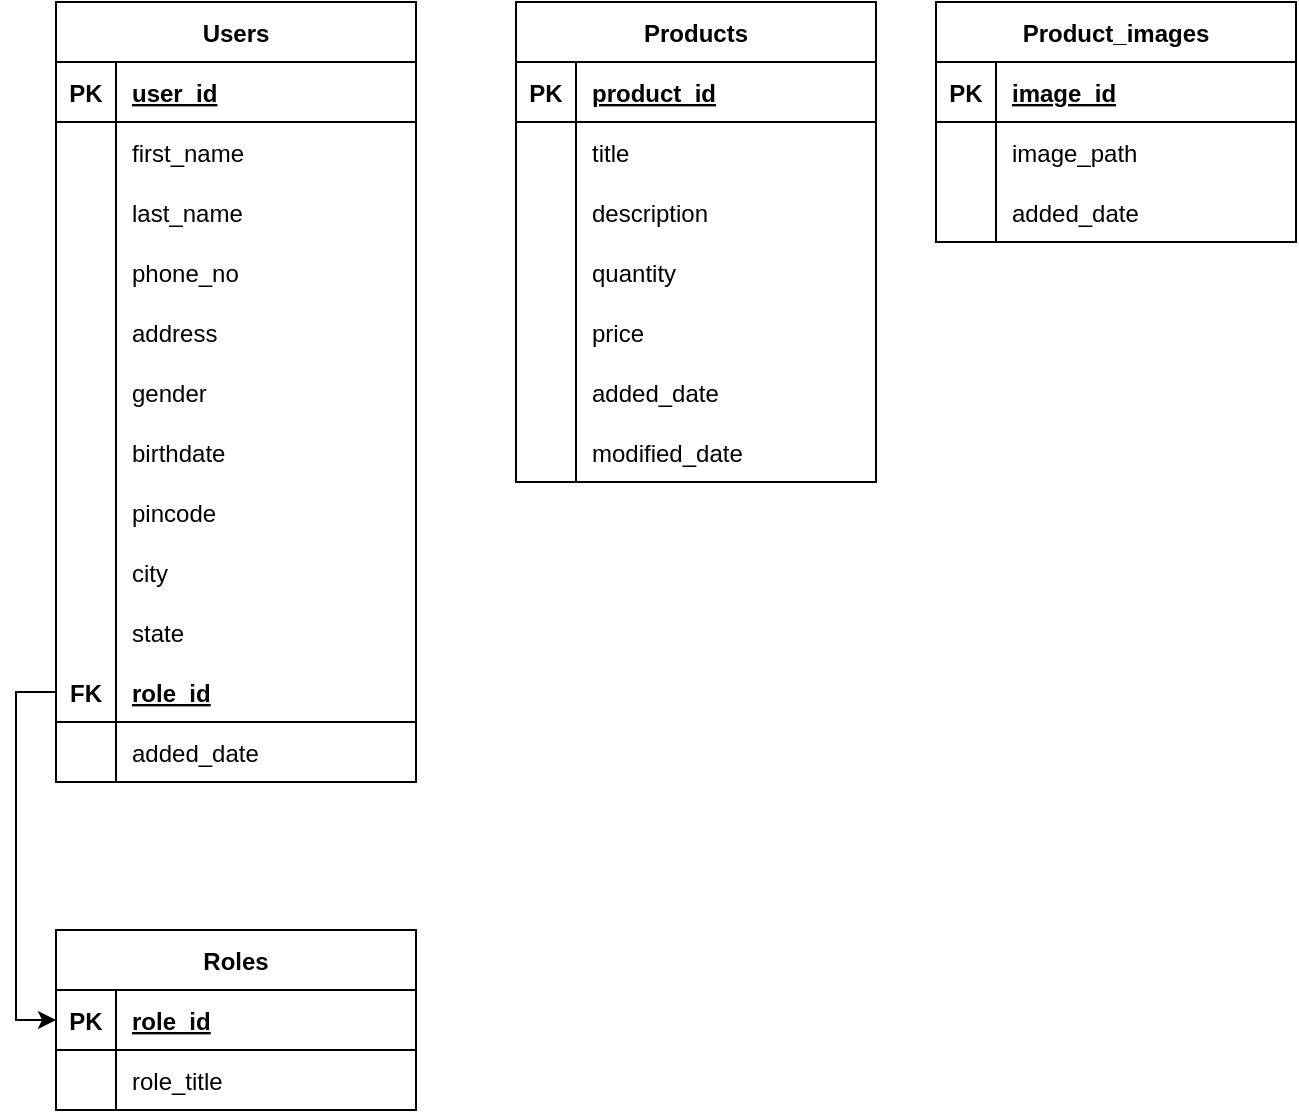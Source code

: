 <mxfile version="20.5.3" type="github" pages="4">
  <diagram id="9nHX6-15RDaOJBFXEFYL" name="er_Diagram">
    <mxGraphModel dx="836" dy="474" grid="1" gridSize="10" guides="1" tooltips="1" connect="1" arrows="1" fold="1" page="1" pageScale="1" pageWidth="827" pageHeight="1169" math="0" shadow="0">
      <root>
        <mxCell id="0" />
        <mxCell id="1" parent="0" />
        <mxCell id="vWHrh7-8iROJhTUOsfmW-1" value="Users" style="shape=table;startSize=30;container=1;collapsible=1;childLayout=tableLayout;fixedRows=1;rowLines=0;fontStyle=1;align=center;resizeLast=1;" parent="1" vertex="1">
          <mxGeometry x="30" y="30" width="180" height="390" as="geometry">
            <mxRectangle x="110" y="110" width="70" height="30" as="alternateBounds" />
          </mxGeometry>
        </mxCell>
        <mxCell id="vWHrh7-8iROJhTUOsfmW-2" value="" style="shape=tableRow;horizontal=0;startSize=0;swimlaneHead=0;swimlaneBody=0;fillColor=none;collapsible=0;dropTarget=0;points=[[0,0.5],[1,0.5]];portConstraint=eastwest;top=0;left=0;right=0;bottom=1;" parent="vWHrh7-8iROJhTUOsfmW-1" vertex="1">
          <mxGeometry y="30" width="180" height="30" as="geometry" />
        </mxCell>
        <mxCell id="vWHrh7-8iROJhTUOsfmW-3" value="PK" style="shape=partialRectangle;connectable=0;fillColor=none;top=0;left=0;bottom=0;right=0;fontStyle=1;overflow=hidden;" parent="vWHrh7-8iROJhTUOsfmW-2" vertex="1">
          <mxGeometry width="30" height="30" as="geometry">
            <mxRectangle width="30" height="30" as="alternateBounds" />
          </mxGeometry>
        </mxCell>
        <mxCell id="vWHrh7-8iROJhTUOsfmW-4" value="user_id" style="shape=partialRectangle;connectable=0;fillColor=none;top=0;left=0;bottom=0;right=0;align=left;spacingLeft=6;fontStyle=5;overflow=hidden;" parent="vWHrh7-8iROJhTUOsfmW-2" vertex="1">
          <mxGeometry x="30" width="150" height="30" as="geometry">
            <mxRectangle width="150" height="30" as="alternateBounds" />
          </mxGeometry>
        </mxCell>
        <mxCell id="vWHrh7-8iROJhTUOsfmW-5" value="" style="shape=tableRow;horizontal=0;startSize=0;swimlaneHead=0;swimlaneBody=0;fillColor=none;collapsible=0;dropTarget=0;points=[[0,0.5],[1,0.5]];portConstraint=eastwest;top=0;left=0;right=0;bottom=0;" parent="vWHrh7-8iROJhTUOsfmW-1" vertex="1">
          <mxGeometry y="60" width="180" height="30" as="geometry" />
        </mxCell>
        <mxCell id="vWHrh7-8iROJhTUOsfmW-6" value="" style="shape=partialRectangle;connectable=0;fillColor=none;top=0;left=0;bottom=0;right=0;editable=1;overflow=hidden;" parent="vWHrh7-8iROJhTUOsfmW-5" vertex="1">
          <mxGeometry width="30" height="30" as="geometry">
            <mxRectangle width="30" height="30" as="alternateBounds" />
          </mxGeometry>
        </mxCell>
        <mxCell id="vWHrh7-8iROJhTUOsfmW-7" value="first_name" style="shape=partialRectangle;connectable=0;fillColor=none;top=0;left=0;bottom=0;right=0;align=left;spacingLeft=6;overflow=hidden;" parent="vWHrh7-8iROJhTUOsfmW-5" vertex="1">
          <mxGeometry x="30" width="150" height="30" as="geometry">
            <mxRectangle width="150" height="30" as="alternateBounds" />
          </mxGeometry>
        </mxCell>
        <mxCell id="vWHrh7-8iROJhTUOsfmW-8" value="" style="shape=tableRow;horizontal=0;startSize=0;swimlaneHead=0;swimlaneBody=0;fillColor=none;collapsible=0;dropTarget=0;points=[[0,0.5],[1,0.5]];portConstraint=eastwest;top=0;left=0;right=0;bottom=0;" parent="vWHrh7-8iROJhTUOsfmW-1" vertex="1">
          <mxGeometry y="90" width="180" height="30" as="geometry" />
        </mxCell>
        <mxCell id="vWHrh7-8iROJhTUOsfmW-9" value="" style="shape=partialRectangle;connectable=0;fillColor=none;top=0;left=0;bottom=0;right=0;editable=1;overflow=hidden;" parent="vWHrh7-8iROJhTUOsfmW-8" vertex="1">
          <mxGeometry width="30" height="30" as="geometry">
            <mxRectangle width="30" height="30" as="alternateBounds" />
          </mxGeometry>
        </mxCell>
        <mxCell id="vWHrh7-8iROJhTUOsfmW-10" value="last_name" style="shape=partialRectangle;connectable=0;fillColor=none;top=0;left=0;bottom=0;right=0;align=left;spacingLeft=6;overflow=hidden;" parent="vWHrh7-8iROJhTUOsfmW-8" vertex="1">
          <mxGeometry x="30" width="150" height="30" as="geometry">
            <mxRectangle width="150" height="30" as="alternateBounds" />
          </mxGeometry>
        </mxCell>
        <mxCell id="vWHrh7-8iROJhTUOsfmW-11" value="" style="shape=tableRow;horizontal=0;startSize=0;swimlaneHead=0;swimlaneBody=0;fillColor=none;collapsible=0;dropTarget=0;points=[[0,0.5],[1,0.5]];portConstraint=eastwest;top=0;left=0;right=0;bottom=0;" parent="vWHrh7-8iROJhTUOsfmW-1" vertex="1">
          <mxGeometry y="120" width="180" height="30" as="geometry" />
        </mxCell>
        <mxCell id="vWHrh7-8iROJhTUOsfmW-12" value="" style="shape=partialRectangle;connectable=0;fillColor=none;top=0;left=0;bottom=0;right=0;editable=1;overflow=hidden;" parent="vWHrh7-8iROJhTUOsfmW-11" vertex="1">
          <mxGeometry width="30" height="30" as="geometry">
            <mxRectangle width="30" height="30" as="alternateBounds" />
          </mxGeometry>
        </mxCell>
        <mxCell id="vWHrh7-8iROJhTUOsfmW-13" value="phone_no" style="shape=partialRectangle;connectable=0;fillColor=none;top=0;left=0;bottom=0;right=0;align=left;spacingLeft=6;overflow=hidden;" parent="vWHrh7-8iROJhTUOsfmW-11" vertex="1">
          <mxGeometry x="30" width="150" height="30" as="geometry">
            <mxRectangle width="150" height="30" as="alternateBounds" />
          </mxGeometry>
        </mxCell>
        <mxCell id="SDmLWXA3ETPUyPEEkquH-2" value="" style="shape=tableRow;horizontal=0;startSize=0;swimlaneHead=0;swimlaneBody=0;fillColor=none;collapsible=0;dropTarget=0;points=[[0,0.5],[1,0.5]];portConstraint=eastwest;top=0;left=0;right=0;bottom=0;" vertex="1" parent="vWHrh7-8iROJhTUOsfmW-1">
          <mxGeometry y="150" width="180" height="30" as="geometry" />
        </mxCell>
        <mxCell id="SDmLWXA3ETPUyPEEkquH-3" value="" style="shape=partialRectangle;connectable=0;fillColor=none;top=0;left=0;bottom=0;right=0;editable=1;overflow=hidden;" vertex="1" parent="SDmLWXA3ETPUyPEEkquH-2">
          <mxGeometry width="30" height="30" as="geometry">
            <mxRectangle width="30" height="30" as="alternateBounds" />
          </mxGeometry>
        </mxCell>
        <mxCell id="SDmLWXA3ETPUyPEEkquH-4" value="address" style="shape=partialRectangle;connectable=0;fillColor=none;top=0;left=0;bottom=0;right=0;align=left;spacingLeft=6;overflow=hidden;" vertex="1" parent="SDmLWXA3ETPUyPEEkquH-2">
          <mxGeometry x="30" width="150" height="30" as="geometry">
            <mxRectangle width="150" height="30" as="alternateBounds" />
          </mxGeometry>
        </mxCell>
        <mxCell id="SDmLWXA3ETPUyPEEkquH-8" value="" style="shape=tableRow;horizontal=0;startSize=0;swimlaneHead=0;swimlaneBody=0;fillColor=none;collapsible=0;dropTarget=0;points=[[0,0.5],[1,0.5]];portConstraint=eastwest;top=0;left=0;right=0;bottom=0;" vertex="1" parent="vWHrh7-8iROJhTUOsfmW-1">
          <mxGeometry y="180" width="180" height="30" as="geometry" />
        </mxCell>
        <mxCell id="SDmLWXA3ETPUyPEEkquH-9" value="" style="shape=partialRectangle;connectable=0;fillColor=none;top=0;left=0;bottom=0;right=0;editable=1;overflow=hidden;" vertex="1" parent="SDmLWXA3ETPUyPEEkquH-8">
          <mxGeometry width="30" height="30" as="geometry">
            <mxRectangle width="30" height="30" as="alternateBounds" />
          </mxGeometry>
        </mxCell>
        <mxCell id="SDmLWXA3ETPUyPEEkquH-10" value="gender" style="shape=partialRectangle;connectable=0;fillColor=none;top=0;left=0;bottom=0;right=0;align=left;spacingLeft=6;overflow=hidden;" vertex="1" parent="SDmLWXA3ETPUyPEEkquH-8">
          <mxGeometry x="30" width="150" height="30" as="geometry">
            <mxRectangle width="150" height="30" as="alternateBounds" />
          </mxGeometry>
        </mxCell>
        <mxCell id="SDmLWXA3ETPUyPEEkquH-5" value="" style="shape=tableRow;horizontal=0;startSize=0;swimlaneHead=0;swimlaneBody=0;fillColor=none;collapsible=0;dropTarget=0;points=[[0,0.5],[1,0.5]];portConstraint=eastwest;top=0;left=0;right=0;bottom=0;" vertex="1" parent="vWHrh7-8iROJhTUOsfmW-1">
          <mxGeometry y="210" width="180" height="30" as="geometry" />
        </mxCell>
        <mxCell id="SDmLWXA3ETPUyPEEkquH-6" value="" style="shape=partialRectangle;connectable=0;fillColor=none;top=0;left=0;bottom=0;right=0;editable=1;overflow=hidden;" vertex="1" parent="SDmLWXA3ETPUyPEEkquH-5">
          <mxGeometry width="30" height="30" as="geometry">
            <mxRectangle width="30" height="30" as="alternateBounds" />
          </mxGeometry>
        </mxCell>
        <mxCell id="SDmLWXA3ETPUyPEEkquH-7" value="birthdate" style="shape=partialRectangle;connectable=0;fillColor=none;top=0;left=0;bottom=0;right=0;align=left;spacingLeft=6;overflow=hidden;" vertex="1" parent="SDmLWXA3ETPUyPEEkquH-5">
          <mxGeometry x="30" width="150" height="30" as="geometry">
            <mxRectangle width="150" height="30" as="alternateBounds" />
          </mxGeometry>
        </mxCell>
        <mxCell id="SDmLWXA3ETPUyPEEkquH-11" value="" style="shape=tableRow;horizontal=0;startSize=0;swimlaneHead=0;swimlaneBody=0;fillColor=none;collapsible=0;dropTarget=0;points=[[0,0.5],[1,0.5]];portConstraint=eastwest;top=0;left=0;right=0;bottom=0;" vertex="1" parent="vWHrh7-8iROJhTUOsfmW-1">
          <mxGeometry y="240" width="180" height="30" as="geometry" />
        </mxCell>
        <mxCell id="SDmLWXA3ETPUyPEEkquH-12" value="" style="shape=partialRectangle;connectable=0;fillColor=none;top=0;left=0;bottom=0;right=0;editable=1;overflow=hidden;" vertex="1" parent="SDmLWXA3ETPUyPEEkquH-11">
          <mxGeometry width="30" height="30" as="geometry">
            <mxRectangle width="30" height="30" as="alternateBounds" />
          </mxGeometry>
        </mxCell>
        <mxCell id="SDmLWXA3ETPUyPEEkquH-13" value="pincode" style="shape=partialRectangle;connectable=0;fillColor=none;top=0;left=0;bottom=0;right=0;align=left;spacingLeft=6;overflow=hidden;" vertex="1" parent="SDmLWXA3ETPUyPEEkquH-11">
          <mxGeometry x="30" width="150" height="30" as="geometry">
            <mxRectangle width="150" height="30" as="alternateBounds" />
          </mxGeometry>
        </mxCell>
        <mxCell id="SDmLWXA3ETPUyPEEkquH-14" value="" style="shape=tableRow;horizontal=0;startSize=0;swimlaneHead=0;swimlaneBody=0;fillColor=none;collapsible=0;dropTarget=0;points=[[0,0.5],[1,0.5]];portConstraint=eastwest;top=0;left=0;right=0;bottom=0;" vertex="1" parent="vWHrh7-8iROJhTUOsfmW-1">
          <mxGeometry y="270" width="180" height="30" as="geometry" />
        </mxCell>
        <mxCell id="SDmLWXA3ETPUyPEEkquH-15" value="" style="shape=partialRectangle;connectable=0;fillColor=none;top=0;left=0;bottom=0;right=0;editable=1;overflow=hidden;" vertex="1" parent="SDmLWXA3ETPUyPEEkquH-14">
          <mxGeometry width="30" height="30" as="geometry">
            <mxRectangle width="30" height="30" as="alternateBounds" />
          </mxGeometry>
        </mxCell>
        <mxCell id="SDmLWXA3ETPUyPEEkquH-16" value="city" style="shape=partialRectangle;connectable=0;fillColor=none;top=0;left=0;bottom=0;right=0;align=left;spacingLeft=6;overflow=hidden;" vertex="1" parent="SDmLWXA3ETPUyPEEkquH-14">
          <mxGeometry x="30" width="150" height="30" as="geometry">
            <mxRectangle width="150" height="30" as="alternateBounds" />
          </mxGeometry>
        </mxCell>
        <mxCell id="SDmLWXA3ETPUyPEEkquH-17" value="" style="shape=tableRow;horizontal=0;startSize=0;swimlaneHead=0;swimlaneBody=0;fillColor=none;collapsible=0;dropTarget=0;points=[[0,0.5],[1,0.5]];portConstraint=eastwest;top=0;left=0;right=0;bottom=0;" vertex="1" parent="vWHrh7-8iROJhTUOsfmW-1">
          <mxGeometry y="300" width="180" height="30" as="geometry" />
        </mxCell>
        <mxCell id="SDmLWXA3ETPUyPEEkquH-18" value="" style="shape=partialRectangle;connectable=0;fillColor=none;top=0;left=0;bottom=0;right=0;editable=1;overflow=hidden;" vertex="1" parent="SDmLWXA3ETPUyPEEkquH-17">
          <mxGeometry width="30" height="30" as="geometry">
            <mxRectangle width="30" height="30" as="alternateBounds" />
          </mxGeometry>
        </mxCell>
        <mxCell id="SDmLWXA3ETPUyPEEkquH-19" value="state" style="shape=partialRectangle;connectable=0;fillColor=none;top=0;left=0;bottom=0;right=0;align=left;spacingLeft=6;overflow=hidden;" vertex="1" parent="SDmLWXA3ETPUyPEEkquH-17">
          <mxGeometry x="30" width="150" height="30" as="geometry">
            <mxRectangle width="150" height="30" as="alternateBounds" />
          </mxGeometry>
        </mxCell>
        <mxCell id="X00WKUbyIGYEGAhSZdhN-2" value="" style="shape=tableRow;horizontal=0;startSize=0;swimlaneHead=0;swimlaneBody=0;fillColor=none;collapsible=0;dropTarget=0;points=[[0,0.5],[1,0.5]];portConstraint=eastwest;top=0;left=0;right=0;bottom=1;" vertex="1" parent="vWHrh7-8iROJhTUOsfmW-1">
          <mxGeometry y="330" width="180" height="30" as="geometry" />
        </mxCell>
        <mxCell id="X00WKUbyIGYEGAhSZdhN-3" value="FK" style="shape=partialRectangle;connectable=0;fillColor=none;top=0;left=0;bottom=0;right=0;fontStyle=1;overflow=hidden;" vertex="1" parent="X00WKUbyIGYEGAhSZdhN-2">
          <mxGeometry width="30" height="30" as="geometry">
            <mxRectangle width="30" height="30" as="alternateBounds" />
          </mxGeometry>
        </mxCell>
        <mxCell id="X00WKUbyIGYEGAhSZdhN-4" value="role_id" style="shape=partialRectangle;connectable=0;fillColor=none;top=0;left=0;bottom=0;right=0;align=left;spacingLeft=6;fontStyle=5;overflow=hidden;" vertex="1" parent="X00WKUbyIGYEGAhSZdhN-2">
          <mxGeometry x="30" width="150" height="30" as="geometry">
            <mxRectangle width="150" height="30" as="alternateBounds" />
          </mxGeometry>
        </mxCell>
        <mxCell id="X00WKUbyIGYEGAhSZdhN-33" value="" style="shape=tableRow;horizontal=0;startSize=0;swimlaneHead=0;swimlaneBody=0;fillColor=none;collapsible=0;dropTarget=0;points=[[0,0.5],[1,0.5]];portConstraint=eastwest;top=0;left=0;right=0;bottom=0;" vertex="1" parent="vWHrh7-8iROJhTUOsfmW-1">
          <mxGeometry y="360" width="180" height="30" as="geometry" />
        </mxCell>
        <mxCell id="X00WKUbyIGYEGAhSZdhN-34" value="" style="shape=partialRectangle;connectable=0;fillColor=none;top=0;left=0;bottom=0;right=0;editable=1;overflow=hidden;" vertex="1" parent="X00WKUbyIGYEGAhSZdhN-33">
          <mxGeometry width="30" height="30" as="geometry">
            <mxRectangle width="30" height="30" as="alternateBounds" />
          </mxGeometry>
        </mxCell>
        <mxCell id="X00WKUbyIGYEGAhSZdhN-35" value="added_date" style="shape=partialRectangle;connectable=0;fillColor=none;top=0;left=0;bottom=0;right=0;align=left;spacingLeft=6;overflow=hidden;" vertex="1" parent="X00WKUbyIGYEGAhSZdhN-33">
          <mxGeometry x="30" width="150" height="30" as="geometry">
            <mxRectangle width="150" height="30" as="alternateBounds" />
          </mxGeometry>
        </mxCell>
        <mxCell id="SDmLWXA3ETPUyPEEkquH-20" value="Roles" style="shape=table;startSize=30;container=1;collapsible=1;childLayout=tableLayout;fixedRows=1;rowLines=0;fontStyle=1;align=center;resizeLast=1;" vertex="1" parent="1">
          <mxGeometry x="30" y="494" width="180" height="90" as="geometry">
            <mxRectangle x="110" y="110" width="70" height="30" as="alternateBounds" />
          </mxGeometry>
        </mxCell>
        <mxCell id="SDmLWXA3ETPUyPEEkquH-21" value="" style="shape=tableRow;horizontal=0;startSize=0;swimlaneHead=0;swimlaneBody=0;fillColor=none;collapsible=0;dropTarget=0;points=[[0,0.5],[1,0.5]];portConstraint=eastwest;top=0;left=0;right=0;bottom=1;" vertex="1" parent="SDmLWXA3ETPUyPEEkquH-20">
          <mxGeometry y="30" width="180" height="30" as="geometry" />
        </mxCell>
        <mxCell id="SDmLWXA3ETPUyPEEkquH-22" value="PK" style="shape=partialRectangle;connectable=0;fillColor=none;top=0;left=0;bottom=0;right=0;fontStyle=1;overflow=hidden;" vertex="1" parent="SDmLWXA3ETPUyPEEkquH-21">
          <mxGeometry width="30" height="30" as="geometry">
            <mxRectangle width="30" height="30" as="alternateBounds" />
          </mxGeometry>
        </mxCell>
        <mxCell id="SDmLWXA3ETPUyPEEkquH-23" value="role_id" style="shape=partialRectangle;connectable=0;fillColor=none;top=0;left=0;bottom=0;right=0;align=left;spacingLeft=6;fontStyle=5;overflow=hidden;" vertex="1" parent="SDmLWXA3ETPUyPEEkquH-21">
          <mxGeometry x="30" width="150" height="30" as="geometry">
            <mxRectangle width="150" height="30" as="alternateBounds" />
          </mxGeometry>
        </mxCell>
        <mxCell id="SDmLWXA3ETPUyPEEkquH-24" value="" style="shape=tableRow;horizontal=0;startSize=0;swimlaneHead=0;swimlaneBody=0;fillColor=none;collapsible=0;dropTarget=0;points=[[0,0.5],[1,0.5]];portConstraint=eastwest;top=0;left=0;right=0;bottom=0;" vertex="1" parent="SDmLWXA3ETPUyPEEkquH-20">
          <mxGeometry y="60" width="180" height="30" as="geometry" />
        </mxCell>
        <mxCell id="SDmLWXA3ETPUyPEEkquH-25" value="" style="shape=partialRectangle;connectable=0;fillColor=none;top=0;left=0;bottom=0;right=0;editable=1;overflow=hidden;" vertex="1" parent="SDmLWXA3ETPUyPEEkquH-24">
          <mxGeometry width="30" height="30" as="geometry">
            <mxRectangle width="30" height="30" as="alternateBounds" />
          </mxGeometry>
        </mxCell>
        <mxCell id="SDmLWXA3ETPUyPEEkquH-26" value="role_title" style="shape=partialRectangle;connectable=0;fillColor=none;top=0;left=0;bottom=0;right=0;align=left;spacingLeft=6;overflow=hidden;" vertex="1" parent="SDmLWXA3ETPUyPEEkquH-24">
          <mxGeometry x="30" width="150" height="30" as="geometry">
            <mxRectangle width="150" height="30" as="alternateBounds" />
          </mxGeometry>
        </mxCell>
        <mxCell id="X00WKUbyIGYEGAhSZdhN-7" style="edgeStyle=orthogonalEdgeStyle;rounded=0;orthogonalLoop=1;jettySize=auto;html=1;exitX=0;exitY=0.5;exitDx=0;exitDy=0;entryX=0;entryY=0.5;entryDx=0;entryDy=0;" edge="1" parent="1" source="X00WKUbyIGYEGAhSZdhN-2" target="SDmLWXA3ETPUyPEEkquH-21">
          <mxGeometry relative="1" as="geometry" />
        </mxCell>
        <mxCell id="X00WKUbyIGYEGAhSZdhN-8" value="Products" style="shape=table;startSize=30;container=1;collapsible=1;childLayout=tableLayout;fixedRows=1;rowLines=0;fontStyle=1;align=center;resizeLast=1;" vertex="1" parent="1">
          <mxGeometry x="260" y="30" width="180" height="240" as="geometry">
            <mxRectangle x="110" y="110" width="70" height="30" as="alternateBounds" />
          </mxGeometry>
        </mxCell>
        <mxCell id="X00WKUbyIGYEGAhSZdhN-9" value="" style="shape=tableRow;horizontal=0;startSize=0;swimlaneHead=0;swimlaneBody=0;fillColor=none;collapsible=0;dropTarget=0;points=[[0,0.5],[1,0.5]];portConstraint=eastwest;top=0;left=0;right=0;bottom=1;" vertex="1" parent="X00WKUbyIGYEGAhSZdhN-8">
          <mxGeometry y="30" width="180" height="30" as="geometry" />
        </mxCell>
        <mxCell id="X00WKUbyIGYEGAhSZdhN-10" value="PK" style="shape=partialRectangle;connectable=0;fillColor=none;top=0;left=0;bottom=0;right=0;fontStyle=1;overflow=hidden;" vertex="1" parent="X00WKUbyIGYEGAhSZdhN-9">
          <mxGeometry width="30" height="30" as="geometry">
            <mxRectangle width="30" height="30" as="alternateBounds" />
          </mxGeometry>
        </mxCell>
        <mxCell id="X00WKUbyIGYEGAhSZdhN-11" value="product_id" style="shape=partialRectangle;connectable=0;fillColor=none;top=0;left=0;bottom=0;right=0;align=left;spacingLeft=6;fontStyle=5;overflow=hidden;" vertex="1" parent="X00WKUbyIGYEGAhSZdhN-9">
          <mxGeometry x="30" width="150" height="30" as="geometry">
            <mxRectangle width="150" height="30" as="alternateBounds" />
          </mxGeometry>
        </mxCell>
        <mxCell id="X00WKUbyIGYEGAhSZdhN-12" value="" style="shape=tableRow;horizontal=0;startSize=0;swimlaneHead=0;swimlaneBody=0;fillColor=none;collapsible=0;dropTarget=0;points=[[0,0.5],[1,0.5]];portConstraint=eastwest;top=0;left=0;right=0;bottom=0;" vertex="1" parent="X00WKUbyIGYEGAhSZdhN-8">
          <mxGeometry y="60" width="180" height="30" as="geometry" />
        </mxCell>
        <mxCell id="X00WKUbyIGYEGAhSZdhN-13" value="" style="shape=partialRectangle;connectable=0;fillColor=none;top=0;left=0;bottom=0;right=0;editable=1;overflow=hidden;" vertex="1" parent="X00WKUbyIGYEGAhSZdhN-12">
          <mxGeometry width="30" height="30" as="geometry">
            <mxRectangle width="30" height="30" as="alternateBounds" />
          </mxGeometry>
        </mxCell>
        <mxCell id="X00WKUbyIGYEGAhSZdhN-14" value="title" style="shape=partialRectangle;connectable=0;fillColor=none;top=0;left=0;bottom=0;right=0;align=left;spacingLeft=6;overflow=hidden;" vertex="1" parent="X00WKUbyIGYEGAhSZdhN-12">
          <mxGeometry x="30" width="150" height="30" as="geometry">
            <mxRectangle width="150" height="30" as="alternateBounds" />
          </mxGeometry>
        </mxCell>
        <mxCell id="X00WKUbyIGYEGAhSZdhN-15" value="" style="shape=tableRow;horizontal=0;startSize=0;swimlaneHead=0;swimlaneBody=0;fillColor=none;collapsible=0;dropTarget=0;points=[[0,0.5],[1,0.5]];portConstraint=eastwest;top=0;left=0;right=0;bottom=0;" vertex="1" parent="X00WKUbyIGYEGAhSZdhN-8">
          <mxGeometry y="90" width="180" height="30" as="geometry" />
        </mxCell>
        <mxCell id="X00WKUbyIGYEGAhSZdhN-16" value="" style="shape=partialRectangle;connectable=0;fillColor=none;top=0;left=0;bottom=0;right=0;editable=1;overflow=hidden;" vertex="1" parent="X00WKUbyIGYEGAhSZdhN-15">
          <mxGeometry width="30" height="30" as="geometry">
            <mxRectangle width="30" height="30" as="alternateBounds" />
          </mxGeometry>
        </mxCell>
        <mxCell id="X00WKUbyIGYEGAhSZdhN-17" value="description" style="shape=partialRectangle;connectable=0;fillColor=none;top=0;left=0;bottom=0;right=0;align=left;spacingLeft=6;overflow=hidden;" vertex="1" parent="X00WKUbyIGYEGAhSZdhN-15">
          <mxGeometry x="30" width="150" height="30" as="geometry">
            <mxRectangle width="150" height="30" as="alternateBounds" />
          </mxGeometry>
        </mxCell>
        <mxCell id="X00WKUbyIGYEGAhSZdhN-21" value="" style="shape=tableRow;horizontal=0;startSize=0;swimlaneHead=0;swimlaneBody=0;fillColor=none;collapsible=0;dropTarget=0;points=[[0,0.5],[1,0.5]];portConstraint=eastwest;top=0;left=0;right=0;bottom=0;" vertex="1" parent="X00WKUbyIGYEGAhSZdhN-8">
          <mxGeometry y="120" width="180" height="30" as="geometry" />
        </mxCell>
        <mxCell id="X00WKUbyIGYEGAhSZdhN-22" value="" style="shape=partialRectangle;connectable=0;fillColor=none;top=0;left=0;bottom=0;right=0;editable=1;overflow=hidden;" vertex="1" parent="X00WKUbyIGYEGAhSZdhN-21">
          <mxGeometry width="30" height="30" as="geometry">
            <mxRectangle width="30" height="30" as="alternateBounds" />
          </mxGeometry>
        </mxCell>
        <mxCell id="X00WKUbyIGYEGAhSZdhN-23" value="quantity" style="shape=partialRectangle;connectable=0;fillColor=none;top=0;left=0;bottom=0;right=0;align=left;spacingLeft=6;overflow=hidden;" vertex="1" parent="X00WKUbyIGYEGAhSZdhN-21">
          <mxGeometry x="30" width="150" height="30" as="geometry">
            <mxRectangle width="150" height="30" as="alternateBounds" />
          </mxGeometry>
        </mxCell>
        <mxCell id="X00WKUbyIGYEGAhSZdhN-24" value="" style="shape=tableRow;horizontal=0;startSize=0;swimlaneHead=0;swimlaneBody=0;fillColor=none;collapsible=0;dropTarget=0;points=[[0,0.5],[1,0.5]];portConstraint=eastwest;top=0;left=0;right=0;bottom=0;" vertex="1" parent="X00WKUbyIGYEGAhSZdhN-8">
          <mxGeometry y="150" width="180" height="30" as="geometry" />
        </mxCell>
        <mxCell id="X00WKUbyIGYEGAhSZdhN-25" value="" style="shape=partialRectangle;connectable=0;fillColor=none;top=0;left=0;bottom=0;right=0;editable=1;overflow=hidden;" vertex="1" parent="X00WKUbyIGYEGAhSZdhN-24">
          <mxGeometry width="30" height="30" as="geometry">
            <mxRectangle width="30" height="30" as="alternateBounds" />
          </mxGeometry>
        </mxCell>
        <mxCell id="X00WKUbyIGYEGAhSZdhN-26" value="price" style="shape=partialRectangle;connectable=0;fillColor=none;top=0;left=0;bottom=0;right=0;align=left;spacingLeft=6;overflow=hidden;" vertex="1" parent="X00WKUbyIGYEGAhSZdhN-24">
          <mxGeometry x="30" width="150" height="30" as="geometry">
            <mxRectangle width="150" height="30" as="alternateBounds" />
          </mxGeometry>
        </mxCell>
        <mxCell id="X00WKUbyIGYEGAhSZdhN-27" value="" style="shape=tableRow;horizontal=0;startSize=0;swimlaneHead=0;swimlaneBody=0;fillColor=none;collapsible=0;dropTarget=0;points=[[0,0.5],[1,0.5]];portConstraint=eastwest;top=0;left=0;right=0;bottom=0;" vertex="1" parent="X00WKUbyIGYEGAhSZdhN-8">
          <mxGeometry y="180" width="180" height="30" as="geometry" />
        </mxCell>
        <mxCell id="X00WKUbyIGYEGAhSZdhN-28" value="" style="shape=partialRectangle;connectable=0;fillColor=none;top=0;left=0;bottom=0;right=0;editable=1;overflow=hidden;" vertex="1" parent="X00WKUbyIGYEGAhSZdhN-27">
          <mxGeometry width="30" height="30" as="geometry">
            <mxRectangle width="30" height="30" as="alternateBounds" />
          </mxGeometry>
        </mxCell>
        <mxCell id="X00WKUbyIGYEGAhSZdhN-29" value="added_date" style="shape=partialRectangle;connectable=0;fillColor=none;top=0;left=0;bottom=0;right=0;align=left;spacingLeft=6;overflow=hidden;" vertex="1" parent="X00WKUbyIGYEGAhSZdhN-27">
          <mxGeometry x="30" width="150" height="30" as="geometry">
            <mxRectangle width="150" height="30" as="alternateBounds" />
          </mxGeometry>
        </mxCell>
        <mxCell id="X00WKUbyIGYEGAhSZdhN-30" value="" style="shape=tableRow;horizontal=0;startSize=0;swimlaneHead=0;swimlaneBody=0;fillColor=none;collapsible=0;dropTarget=0;points=[[0,0.5],[1,0.5]];portConstraint=eastwest;top=0;left=0;right=0;bottom=0;" vertex="1" parent="X00WKUbyIGYEGAhSZdhN-8">
          <mxGeometry y="210" width="180" height="30" as="geometry" />
        </mxCell>
        <mxCell id="X00WKUbyIGYEGAhSZdhN-31" value="" style="shape=partialRectangle;connectable=0;fillColor=none;top=0;left=0;bottom=0;right=0;editable=1;overflow=hidden;" vertex="1" parent="X00WKUbyIGYEGAhSZdhN-30">
          <mxGeometry width="30" height="30" as="geometry">
            <mxRectangle width="30" height="30" as="alternateBounds" />
          </mxGeometry>
        </mxCell>
        <mxCell id="X00WKUbyIGYEGAhSZdhN-32" value="modified_date" style="shape=partialRectangle;connectable=0;fillColor=none;top=0;left=0;bottom=0;right=0;align=left;spacingLeft=6;overflow=hidden;" vertex="1" parent="X00WKUbyIGYEGAhSZdhN-30">
          <mxGeometry x="30" width="150" height="30" as="geometry">
            <mxRectangle width="150" height="30" as="alternateBounds" />
          </mxGeometry>
        </mxCell>
        <mxCell id="X00WKUbyIGYEGAhSZdhN-36" value="Product_images" style="shape=table;startSize=30;container=1;collapsible=1;childLayout=tableLayout;fixedRows=1;rowLines=0;fontStyle=1;align=center;resizeLast=1;" vertex="1" parent="1">
          <mxGeometry x="470" y="30" width="180" height="120" as="geometry">
            <mxRectangle x="110" y="110" width="70" height="30" as="alternateBounds" />
          </mxGeometry>
        </mxCell>
        <mxCell id="X00WKUbyIGYEGAhSZdhN-37" value="" style="shape=tableRow;horizontal=0;startSize=0;swimlaneHead=0;swimlaneBody=0;fillColor=none;collapsible=0;dropTarget=0;points=[[0,0.5],[1,0.5]];portConstraint=eastwest;top=0;left=0;right=0;bottom=1;" vertex="1" parent="X00WKUbyIGYEGAhSZdhN-36">
          <mxGeometry y="30" width="180" height="30" as="geometry" />
        </mxCell>
        <mxCell id="X00WKUbyIGYEGAhSZdhN-38" value="PK" style="shape=partialRectangle;connectable=0;fillColor=none;top=0;left=0;bottom=0;right=0;fontStyle=1;overflow=hidden;" vertex="1" parent="X00WKUbyIGYEGAhSZdhN-37">
          <mxGeometry width="30" height="30" as="geometry">
            <mxRectangle width="30" height="30" as="alternateBounds" />
          </mxGeometry>
        </mxCell>
        <mxCell id="X00WKUbyIGYEGAhSZdhN-39" value="image_id" style="shape=partialRectangle;connectable=0;fillColor=none;top=0;left=0;bottom=0;right=0;align=left;spacingLeft=6;fontStyle=5;overflow=hidden;" vertex="1" parent="X00WKUbyIGYEGAhSZdhN-37">
          <mxGeometry x="30" width="150" height="30" as="geometry">
            <mxRectangle width="150" height="30" as="alternateBounds" />
          </mxGeometry>
        </mxCell>
        <mxCell id="X00WKUbyIGYEGAhSZdhN-40" value="" style="shape=tableRow;horizontal=0;startSize=0;swimlaneHead=0;swimlaneBody=0;fillColor=none;collapsible=0;dropTarget=0;points=[[0,0.5],[1,0.5]];portConstraint=eastwest;top=0;left=0;right=0;bottom=0;" vertex="1" parent="X00WKUbyIGYEGAhSZdhN-36">
          <mxGeometry y="60" width="180" height="30" as="geometry" />
        </mxCell>
        <mxCell id="X00WKUbyIGYEGAhSZdhN-41" value="" style="shape=partialRectangle;connectable=0;fillColor=none;top=0;left=0;bottom=0;right=0;editable=1;overflow=hidden;" vertex="1" parent="X00WKUbyIGYEGAhSZdhN-40">
          <mxGeometry width="30" height="30" as="geometry">
            <mxRectangle width="30" height="30" as="alternateBounds" />
          </mxGeometry>
        </mxCell>
        <mxCell id="X00WKUbyIGYEGAhSZdhN-42" value="image_path" style="shape=partialRectangle;connectable=0;fillColor=none;top=0;left=0;bottom=0;right=0;align=left;spacingLeft=6;overflow=hidden;" vertex="1" parent="X00WKUbyIGYEGAhSZdhN-40">
          <mxGeometry x="30" width="150" height="30" as="geometry">
            <mxRectangle width="150" height="30" as="alternateBounds" />
          </mxGeometry>
        </mxCell>
        <mxCell id="X00WKUbyIGYEGAhSZdhN-46" value="" style="shape=tableRow;horizontal=0;startSize=0;swimlaneHead=0;swimlaneBody=0;fillColor=none;collapsible=0;dropTarget=0;points=[[0,0.5],[1,0.5]];portConstraint=eastwest;top=0;left=0;right=0;bottom=0;" vertex="1" parent="X00WKUbyIGYEGAhSZdhN-36">
          <mxGeometry y="90" width="180" height="30" as="geometry" />
        </mxCell>
        <mxCell id="X00WKUbyIGYEGAhSZdhN-47" value="" style="shape=partialRectangle;connectable=0;fillColor=none;top=0;left=0;bottom=0;right=0;editable=1;overflow=hidden;" vertex="1" parent="X00WKUbyIGYEGAhSZdhN-46">
          <mxGeometry width="30" height="30" as="geometry">
            <mxRectangle width="30" height="30" as="alternateBounds" />
          </mxGeometry>
        </mxCell>
        <mxCell id="X00WKUbyIGYEGAhSZdhN-48" value="added_date" style="shape=partialRectangle;connectable=0;fillColor=none;top=0;left=0;bottom=0;right=0;align=left;spacingLeft=6;overflow=hidden;" vertex="1" parent="X00WKUbyIGYEGAhSZdhN-46">
          <mxGeometry x="30" width="150" height="30" as="geometry">
            <mxRectangle width="150" height="30" as="alternateBounds" />
          </mxGeometry>
        </mxCell>
      </root>
    </mxGraphModel>
  </diagram>
  <diagram id="ehYdTlsSTbTQk4cP8FRO" name="admin_usecases">
    <mxGraphModel dx="948" dy="537" grid="1" gridSize="10" guides="1" tooltips="1" connect="1" arrows="1" fold="1" page="1" pageScale="1" pageWidth="827" pageHeight="1169" math="0" shadow="0">
      <root>
        <mxCell id="0" />
        <mxCell id="1" parent="0" />
        <mxCell id="741A31f3MTN6wyv3lPd6-1" style="edgeStyle=orthogonalEdgeStyle;rounded=0;orthogonalLoop=1;jettySize=auto;html=1;exitX=1;exitY=0.333;exitDx=0;exitDy=0;exitPerimeter=0;entryX=0;entryY=0.5;entryDx=0;entryDy=0;" edge="1" parent="1" source="XUy6Wp4uWyIDmXgHoMlB-1" target="XUy6Wp4uWyIDmXgHoMlB-4">
          <mxGeometry relative="1" as="geometry" />
        </mxCell>
        <mxCell id="741A31f3MTN6wyv3lPd6-2" style="edgeStyle=orthogonalEdgeStyle;rounded=0;orthogonalLoop=1;jettySize=auto;html=1;exitX=1;exitY=0.333;exitDx=0;exitDy=0;exitPerimeter=0;entryX=0;entryY=0.5;entryDx=0;entryDy=0;" edge="1" parent="1" source="XUy6Wp4uWyIDmXgHoMlB-1" target="XUy6Wp4uWyIDmXgHoMlB-5">
          <mxGeometry relative="1" as="geometry" />
        </mxCell>
        <mxCell id="741A31f3MTN6wyv3lPd6-3" style="edgeStyle=orthogonalEdgeStyle;rounded=0;orthogonalLoop=1;jettySize=auto;html=1;exitX=1;exitY=0.333;exitDx=0;exitDy=0;exitPerimeter=0;entryX=0;entryY=0.5;entryDx=0;entryDy=0;" edge="1" parent="1" source="XUy6Wp4uWyIDmXgHoMlB-1" target="XUy6Wp4uWyIDmXgHoMlB-6">
          <mxGeometry relative="1" as="geometry" />
        </mxCell>
        <mxCell id="741A31f3MTN6wyv3lPd6-4" style="edgeStyle=orthogonalEdgeStyle;rounded=0;orthogonalLoop=1;jettySize=auto;html=1;exitX=1;exitY=0.333;exitDx=0;exitDy=0;exitPerimeter=0;" edge="1" parent="1" source="XUy6Wp4uWyIDmXgHoMlB-1" target="XUy6Wp4uWyIDmXgHoMlB-7">
          <mxGeometry relative="1" as="geometry" />
        </mxCell>
        <mxCell id="741A31f3MTN6wyv3lPd6-5" style="edgeStyle=orthogonalEdgeStyle;rounded=0;orthogonalLoop=1;jettySize=auto;html=1;exitX=1;exitY=0.333;exitDx=0;exitDy=0;exitPerimeter=0;entryX=0;entryY=0.4;entryDx=0;entryDy=0;entryPerimeter=0;" edge="1" parent="1" source="XUy6Wp4uWyIDmXgHoMlB-1" target="XUy6Wp4uWyIDmXgHoMlB-8">
          <mxGeometry relative="1" as="geometry" />
        </mxCell>
        <mxCell id="XUy6Wp4uWyIDmXgHoMlB-1" value="Admin" style="shape=umlActor;verticalLabelPosition=bottom;verticalAlign=top;html=1;outlineConnect=0;" vertex="1" parent="1">
          <mxGeometry x="60" y="350" width="30" height="60" as="geometry" />
        </mxCell>
        <mxCell id="XUy6Wp4uWyIDmXgHoMlB-4" value="Login" style="ellipse;whiteSpace=wrap;html=1;" vertex="1" parent="1">
          <mxGeometry x="240" y="120" width="120" height="50" as="geometry" />
        </mxCell>
        <mxCell id="XUy6Wp4uWyIDmXgHoMlB-5" value="Manage Members" style="ellipse;whiteSpace=wrap;html=1;" vertex="1" parent="1">
          <mxGeometry x="240" y="200" width="120" height="50" as="geometry" />
        </mxCell>
        <mxCell id="XUy6Wp4uWyIDmXgHoMlB-6" value="Manage Products" style="ellipse;whiteSpace=wrap;html=1;" vertex="1" parent="1">
          <mxGeometry x="240" y="280" width="120" height="50" as="geometry" />
        </mxCell>
        <mxCell id="XUy6Wp4uWyIDmXgHoMlB-7" value="Update order status" style="ellipse;whiteSpace=wrap;html=1;" vertex="1" parent="1">
          <mxGeometry x="240" y="360" width="120" height="50" as="geometry" />
        </mxCell>
        <mxCell id="XUy6Wp4uWyIDmXgHoMlB-8" value="Manage Users" style="ellipse;whiteSpace=wrap;html=1;" vertex="1" parent="1">
          <mxGeometry x="240" y="440" width="120" height="50" as="geometry" />
        </mxCell>
        <mxCell id="nfM-8v6iEDYf-WNcN6TB-1" value="logout" style="ellipse;whiteSpace=wrap;html=1;" vertex="1" parent="1">
          <mxGeometry x="240" y="520" width="120" height="50" as="geometry" />
        </mxCell>
        <mxCell id="nfM-8v6iEDYf-WNcN6TB-2" style="edgeStyle=orthogonalEdgeStyle;rounded=0;orthogonalLoop=1;jettySize=auto;html=1;exitX=1;exitY=0.333;exitDx=0;exitDy=0;exitPerimeter=0;entryX=0;entryY=0.4;entryDx=0;entryDy=0;entryPerimeter=0;" edge="1" target="nfM-8v6iEDYf-WNcN6TB-1" parent="1" source="XUy6Wp4uWyIDmXgHoMlB-1">
          <mxGeometry relative="1" as="geometry">
            <mxPoint x="90" y="450" as="sourcePoint" />
          </mxGeometry>
        </mxCell>
      </root>
    </mxGraphModel>
  </diagram>
  <diagram id="jOouBw72uUaA2oWOE51-" name="customer_usecases">
    <mxGraphModel dx="948" dy="537" grid="1" gridSize="10" guides="1" tooltips="1" connect="1" arrows="1" fold="1" page="1" pageScale="1" pageWidth="827" pageHeight="1169" math="0" shadow="0">
      <root>
        <mxCell id="0" />
        <mxCell id="1" parent="0" />
        <mxCell id="g5WGsnL_gXLHKDFVKFxv-1" style="edgeStyle=orthogonalEdgeStyle;rounded=0;orthogonalLoop=1;jettySize=auto;html=1;exitX=1;exitY=0.333;exitDx=0;exitDy=0;exitPerimeter=0;entryX=0;entryY=0.5;entryDx=0;entryDy=0;" edge="1" parent="1" source="g5WGsnL_gXLHKDFVKFxv-6" target="g5WGsnL_gXLHKDFVKFxv-7">
          <mxGeometry relative="1" as="geometry" />
        </mxCell>
        <mxCell id="g5WGsnL_gXLHKDFVKFxv-2" style="edgeStyle=orthogonalEdgeStyle;rounded=0;orthogonalLoop=1;jettySize=auto;html=1;exitX=1;exitY=0.333;exitDx=0;exitDy=0;exitPerimeter=0;entryX=0;entryY=0.5;entryDx=0;entryDy=0;" edge="1" parent="1" source="g5WGsnL_gXLHKDFVKFxv-6" target="g5WGsnL_gXLHKDFVKFxv-8">
          <mxGeometry relative="1" as="geometry" />
        </mxCell>
        <mxCell id="g5WGsnL_gXLHKDFVKFxv-3" style="edgeStyle=orthogonalEdgeStyle;rounded=0;orthogonalLoop=1;jettySize=auto;html=1;exitX=1;exitY=0.333;exitDx=0;exitDy=0;exitPerimeter=0;entryX=0;entryY=0.5;entryDx=0;entryDy=0;" edge="1" parent="1" source="g5WGsnL_gXLHKDFVKFxv-6" target="g5WGsnL_gXLHKDFVKFxv-9">
          <mxGeometry relative="1" as="geometry" />
        </mxCell>
        <mxCell id="g5WGsnL_gXLHKDFVKFxv-4" style="edgeStyle=orthogonalEdgeStyle;rounded=0;orthogonalLoop=1;jettySize=auto;html=1;exitX=1;exitY=0.333;exitDx=0;exitDy=0;exitPerimeter=0;" edge="1" parent="1" source="g5WGsnL_gXLHKDFVKFxv-6" target="g5WGsnL_gXLHKDFVKFxv-10">
          <mxGeometry relative="1" as="geometry" />
        </mxCell>
        <mxCell id="g5WGsnL_gXLHKDFVKFxv-5" style="edgeStyle=orthogonalEdgeStyle;rounded=0;orthogonalLoop=1;jettySize=auto;html=1;exitX=1;exitY=0.333;exitDx=0;exitDy=0;exitPerimeter=0;entryX=0;entryY=0.4;entryDx=0;entryDy=0;entryPerimeter=0;" edge="1" parent="1" source="g5WGsnL_gXLHKDFVKFxv-6" target="g5WGsnL_gXLHKDFVKFxv-11">
          <mxGeometry relative="1" as="geometry" />
        </mxCell>
        <mxCell id="g5WGsnL_gXLHKDFVKFxv-6" value="customer" style="shape=umlActor;verticalLabelPosition=bottom;verticalAlign=top;html=1;outlineConnect=0;" vertex="1" parent="1">
          <mxGeometry x="60" y="350" width="30" height="60" as="geometry" />
        </mxCell>
        <mxCell id="g5WGsnL_gXLHKDFVKFxv-7" value="Login" style="ellipse;whiteSpace=wrap;html=1;" vertex="1" parent="1">
          <mxGeometry x="240" y="120" width="120" height="50" as="geometry" />
        </mxCell>
        <mxCell id="g5WGsnL_gXLHKDFVKFxv-8" value="search products" style="ellipse;whiteSpace=wrap;html=1;" vertex="1" parent="1">
          <mxGeometry x="240" y="200" width="120" height="50" as="geometry" />
        </mxCell>
        <mxCell id="g5WGsnL_gXLHKDFVKFxv-9" value="add to cart" style="ellipse;whiteSpace=wrap;html=1;" vertex="1" parent="1">
          <mxGeometry x="240" y="280" width="120" height="50" as="geometry" />
        </mxCell>
        <mxCell id="g5WGsnL_gXLHKDFVKFxv-10" value="add to wishlist" style="ellipse;whiteSpace=wrap;html=1;" vertex="1" parent="1">
          <mxGeometry x="240" y="360" width="120" height="50" as="geometry" />
        </mxCell>
        <mxCell id="g5WGsnL_gXLHKDFVKFxv-11" value="place order" style="ellipse;whiteSpace=wrap;html=1;" vertex="1" parent="1">
          <mxGeometry x="240" y="440" width="120" height="50" as="geometry" />
        </mxCell>
        <mxCell id="g5WGsnL_gXLHKDFVKFxv-15" value="payment" style="ellipse;whiteSpace=wrap;html=1;" vertex="1" parent="1">
          <mxGeometry x="240" y="520" width="120" height="50" as="geometry" />
        </mxCell>
        <mxCell id="g5WGsnL_gXLHKDFVKFxv-16" style="edgeStyle=orthogonalEdgeStyle;rounded=0;orthogonalLoop=1;jettySize=auto;html=1;entryX=0;entryY=0.4;entryDx=0;entryDy=0;entryPerimeter=0;" edge="1" target="g5WGsnL_gXLHKDFVKFxv-15" parent="1">
          <mxGeometry relative="1" as="geometry">
            <mxPoint x="90" y="370" as="sourcePoint" />
          </mxGeometry>
        </mxCell>
        <mxCell id="g5WGsnL_gXLHKDFVKFxv-30" value="track order" style="ellipse;whiteSpace=wrap;html=1;" vertex="1" parent="1">
          <mxGeometry x="240" y="600" width="120" height="50" as="geometry" />
        </mxCell>
        <mxCell id="g5WGsnL_gXLHKDFVKFxv-31" style="edgeStyle=orthogonalEdgeStyle;rounded=0;orthogonalLoop=1;jettySize=auto;html=1;entryX=0;entryY=0.4;entryDx=0;entryDy=0;entryPerimeter=0;" edge="1" target="g5WGsnL_gXLHKDFVKFxv-30" parent="1">
          <mxGeometry relative="1" as="geometry">
            <mxPoint x="90" y="370" as="sourcePoint" />
          </mxGeometry>
        </mxCell>
        <mxCell id="g5WGsnL_gXLHKDFVKFxv-32" value="cancel order" style="ellipse;whiteSpace=wrap;html=1;" vertex="1" parent="1">
          <mxGeometry x="240" y="680" width="120" height="50" as="geometry" />
        </mxCell>
        <mxCell id="g5WGsnL_gXLHKDFVKFxv-33" style="edgeStyle=orthogonalEdgeStyle;rounded=0;orthogonalLoop=1;jettySize=auto;html=1;entryX=0;entryY=0.4;entryDx=0;entryDy=0;entryPerimeter=0;" edge="1" parent="1" target="g5WGsnL_gXLHKDFVKFxv-32">
          <mxGeometry relative="1" as="geometry">
            <mxPoint x="90" y="370" as="sourcePoint" />
          </mxGeometry>
        </mxCell>
        <mxCell id="HC_pYeqECsEmaJ3et1Cu-12" value="logout" style="ellipse;whiteSpace=wrap;html=1;" vertex="1" parent="1">
          <mxGeometry x="240" y="755" width="120" height="50" as="geometry" />
        </mxCell>
        <mxCell id="HC_pYeqECsEmaJ3et1Cu-13" style="edgeStyle=orthogonalEdgeStyle;rounded=0;orthogonalLoop=1;jettySize=auto;html=1;entryX=0;entryY=0.4;entryDx=0;entryDy=0;entryPerimeter=0;" edge="1" target="HC_pYeqECsEmaJ3et1Cu-12" parent="1">
          <mxGeometry relative="1" as="geometry">
            <mxPoint x="90" y="370" as="sourcePoint" />
          </mxGeometry>
        </mxCell>
      </root>
    </mxGraphModel>
  </diagram>
  <diagram id="aiCyWz1nssVNXe-Y3HQB" name="member_usecases">
    <mxGraphModel dx="948" dy="537" grid="1" gridSize="10" guides="1" tooltips="1" connect="1" arrows="1" fold="1" page="1" pageScale="1" pageWidth="827" pageHeight="1169" math="0" shadow="0">
      <root>
        <mxCell id="0" />
        <mxCell id="1" parent="0" />
        <mxCell id="hwxhzYXKZmxkhkgz6DnA-3" style="edgeStyle=orthogonalEdgeStyle;rounded=0;orthogonalLoop=1;jettySize=auto;html=1;exitX=1;exitY=0.333;exitDx=0;exitDy=0;exitPerimeter=0;entryX=0;entryY=0.5;entryDx=0;entryDy=0;" edge="1" parent="1" source="hwxhzYXKZmxkhkgz6DnA-6" target="hwxhzYXKZmxkhkgz6DnA-9">
          <mxGeometry relative="1" as="geometry" />
        </mxCell>
        <mxCell id="hwxhzYXKZmxkhkgz6DnA-4" style="edgeStyle=orthogonalEdgeStyle;rounded=0;orthogonalLoop=1;jettySize=auto;html=1;exitX=1;exitY=0.333;exitDx=0;exitDy=0;exitPerimeter=0;" edge="1" parent="1" source="hwxhzYXKZmxkhkgz6DnA-6" target="hwxhzYXKZmxkhkgz6DnA-10">
          <mxGeometry relative="1" as="geometry" />
        </mxCell>
        <mxCell id="hwxhzYXKZmxkhkgz6DnA-5" style="edgeStyle=orthogonalEdgeStyle;rounded=0;orthogonalLoop=1;jettySize=auto;html=1;exitX=1;exitY=0.333;exitDx=0;exitDy=0;exitPerimeter=0;entryX=0;entryY=0.4;entryDx=0;entryDy=0;entryPerimeter=0;" edge="1" parent="1" source="hwxhzYXKZmxkhkgz6DnA-6" target="hwxhzYXKZmxkhkgz6DnA-11">
          <mxGeometry relative="1" as="geometry" />
        </mxCell>
        <mxCell id="hwxhzYXKZmxkhkgz6DnA-6" value="Member" style="shape=umlActor;verticalLabelPosition=bottom;verticalAlign=top;html=1;outlineConnect=0;" vertex="1" parent="1">
          <mxGeometry x="70" y="430" width="30" height="60" as="geometry" />
        </mxCell>
        <mxCell id="hwxhzYXKZmxkhkgz6DnA-9" value="Login" style="ellipse;whiteSpace=wrap;html=1;" vertex="1" parent="1">
          <mxGeometry x="250" y="360" width="120" height="50" as="geometry" />
        </mxCell>
        <mxCell id="hwxhzYXKZmxkhkgz6DnA-10" value="Add Products" style="ellipse;whiteSpace=wrap;html=1;" vertex="1" parent="1">
          <mxGeometry x="250" y="440" width="120" height="50" as="geometry" />
        </mxCell>
        <mxCell id="hwxhzYXKZmxkhkgz6DnA-11" value="Logout" style="ellipse;whiteSpace=wrap;html=1;" vertex="1" parent="1">
          <mxGeometry x="250" y="520" width="120" height="50" as="geometry" />
        </mxCell>
      </root>
    </mxGraphModel>
  </diagram>
</mxfile>
